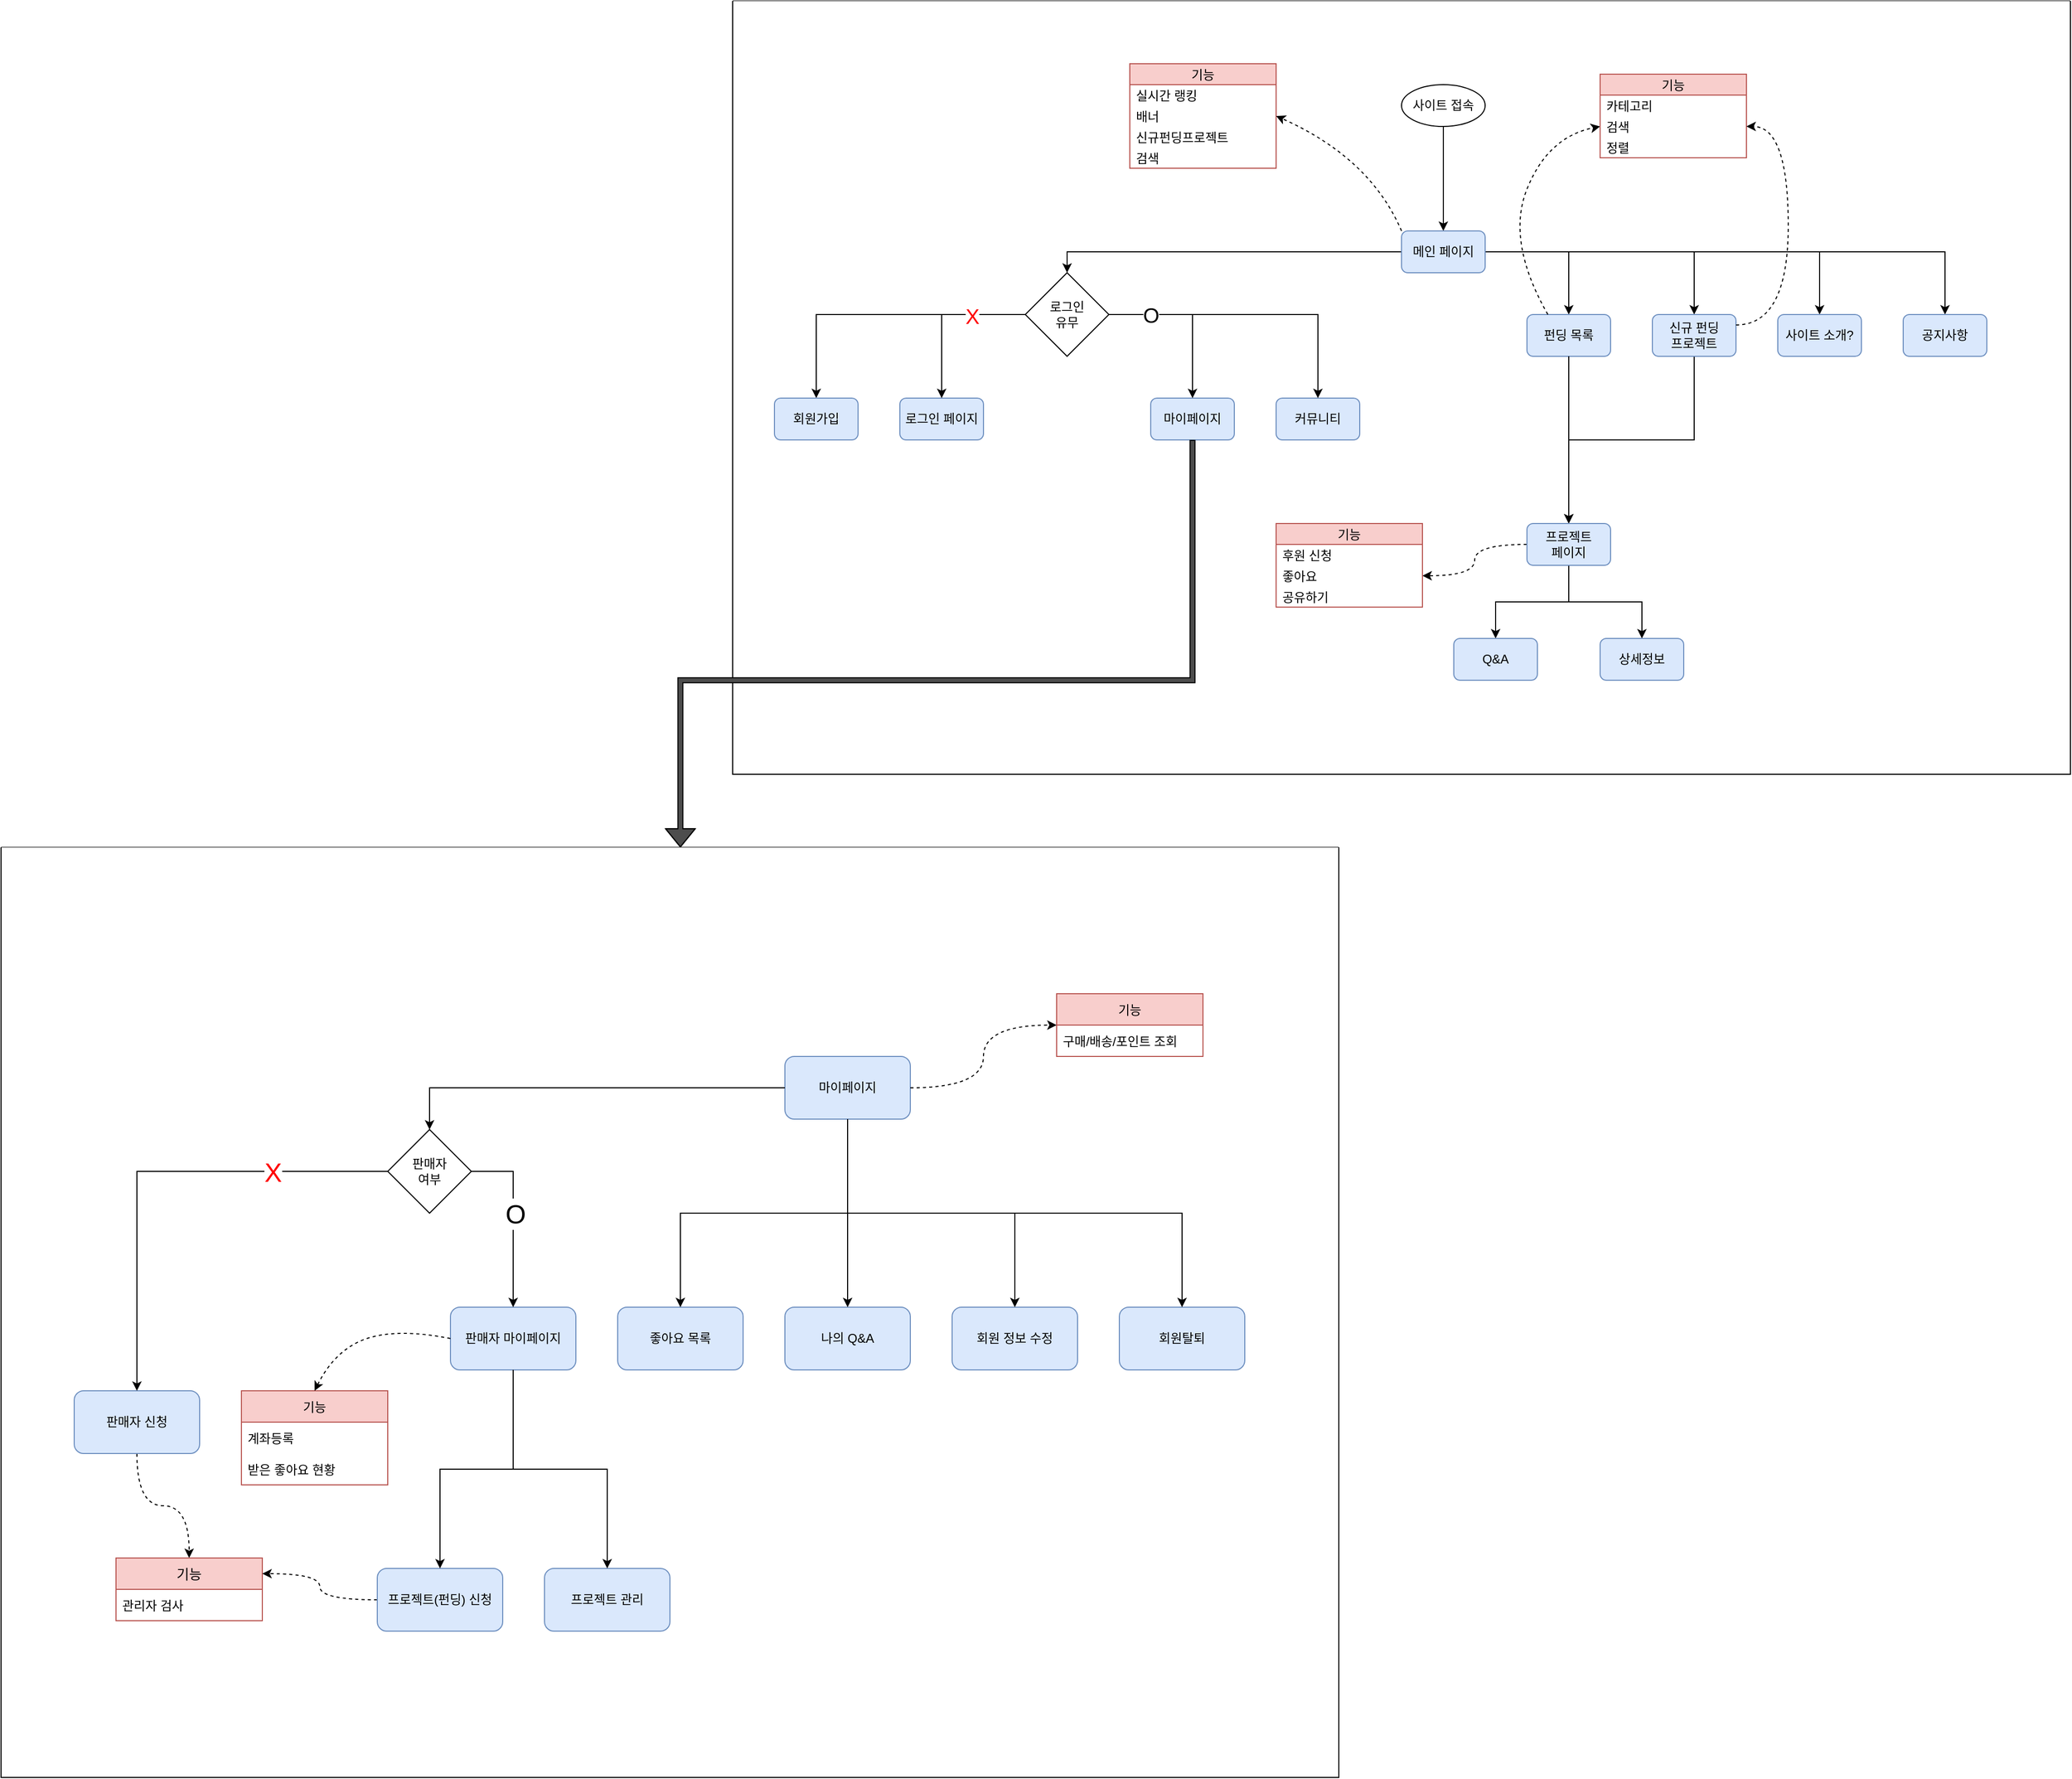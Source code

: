 <mxfile version="17.4.3" type="github">
  <diagram id="C5RBs43oDa-KdzZeNtuy" name="Page-1">
    <mxGraphModel dx="2222" dy="1239" grid="1" gridSize="10" guides="1" tooltips="1" connect="1" arrows="1" fold="1" page="0" pageScale="1" pageWidth="827" pageHeight="1169" math="0" shadow="0">
      <root>
        <mxCell id="WIyWlLk6GJQsqaUBKTNV-0" />
        <mxCell id="WIyWlLk6GJQsqaUBKTNV-1" parent="WIyWlLk6GJQsqaUBKTNV-0" />
        <mxCell id="LVHmEP1wuOwJt7Tg6OT3-13" value="" style="swimlane;startSize=0;swimlaneFillColor=default;" parent="WIyWlLk6GJQsqaUBKTNV-1" vertex="1">
          <mxGeometry x="-80" y="-210" width="1280" height="740" as="geometry">
            <mxRectangle width="50" height="40" as="alternateBounds" />
          </mxGeometry>
        </mxCell>
        <mxCell id="TFoFpKyex_mGpCQr0z2i-4" value="로그인 페이지" style="rounded=1;whiteSpace=wrap;html=1;fontFamily=Helvetica;fontSize=12;fillColor=#dae8fc;strokeColor=#6c8ebf;" parent="LVHmEP1wuOwJt7Tg6OT3-13" vertex="1">
          <mxGeometry x="160" y="380" width="80" height="40" as="geometry" />
        </mxCell>
        <mxCell id="ablvSvCCow3iUMbK2iKx-5" style="edgeStyle=orthogonalEdgeStyle;rounded=0;orthogonalLoop=1;jettySize=auto;html=1;exitX=0;exitY=0.5;exitDx=0;exitDy=0;entryX=0.5;entryY=0;entryDx=0;entryDy=0;" parent="LVHmEP1wuOwJt7Tg6OT3-13" source="TFoFpKyex_mGpCQr0z2i-6" target="ablvSvCCow3iUMbK2iKx-4" edge="1">
          <mxGeometry relative="1" as="geometry">
            <mxPoint x="320" y="220" as="targetPoint" />
          </mxGeometry>
        </mxCell>
        <mxCell id="ablvSvCCow3iUMbK2iKx-37" style="edgeStyle=orthogonalEdgeStyle;rounded=0;orthogonalLoop=1;jettySize=auto;html=1;exitX=1;exitY=0.5;exitDx=0;exitDy=0;" parent="LVHmEP1wuOwJt7Tg6OT3-13" source="TFoFpKyex_mGpCQr0z2i-6" target="ru8gIQDLFA-sraK7q3Yt-1" edge="1">
          <mxGeometry relative="1" as="geometry" />
        </mxCell>
        <mxCell id="ablvSvCCow3iUMbK2iKx-38" style="edgeStyle=orthogonalEdgeStyle;rounded=0;orthogonalLoop=1;jettySize=auto;html=1;exitX=1;exitY=0.5;exitDx=0;exitDy=0;" parent="LVHmEP1wuOwJt7Tg6OT3-13" source="TFoFpKyex_mGpCQr0z2i-6" target="ablvSvCCow3iUMbK2iKx-0" edge="1">
          <mxGeometry relative="1" as="geometry" />
        </mxCell>
        <mxCell id="ablvSvCCow3iUMbK2iKx-39" style="edgeStyle=orthogonalEdgeStyle;rounded=0;orthogonalLoop=1;jettySize=auto;html=1;exitX=1;exitY=0.5;exitDx=0;exitDy=0;entryX=0.5;entryY=0;entryDx=0;entryDy=0;" parent="LVHmEP1wuOwJt7Tg6OT3-13" source="TFoFpKyex_mGpCQr0z2i-6" target="ru8gIQDLFA-sraK7q3Yt-0" edge="1">
          <mxGeometry relative="1" as="geometry">
            <mxPoint x="1039.941" y="300" as="targetPoint" />
          </mxGeometry>
        </mxCell>
        <mxCell id="ablvSvCCow3iUMbK2iKx-25" style="edgeStyle=orthogonalEdgeStyle;rounded=0;orthogonalLoop=1;jettySize=auto;html=1;exitX=0.5;exitY=1;exitDx=0;exitDy=0;" parent="LVHmEP1wuOwJt7Tg6OT3-13" source="TFoFpKyex_mGpCQr0z2i-7" target="TFoFpKyex_mGpCQr0z2i-6" edge="1">
          <mxGeometry relative="1" as="geometry" />
        </mxCell>
        <mxCell id="TFoFpKyex_mGpCQr0z2i-7" value="사이트 접속" style="ellipse;whiteSpace=wrap;html=1;fontFamily=Helvetica;fontSize=12;" parent="LVHmEP1wuOwJt7Tg6OT3-13" vertex="1">
          <mxGeometry x="640" y="80" width="80" height="40" as="geometry" />
        </mxCell>
        <mxCell id="TFoFpKyex_mGpCQr0z2i-48" value="커뮤니티" style="rounded=1;whiteSpace=wrap;html=1;fontFamily=Helvetica;fontSize=12;fillColor=#dae8fc;strokeColor=#6c8ebf;" parent="LVHmEP1wuOwJt7Tg6OT3-13" vertex="1">
          <mxGeometry x="520" y="380" width="80" height="40" as="geometry" />
        </mxCell>
        <mxCell id="TFoFpKyex_mGpCQr0z2i-49" style="edgeStyle=orthogonalEdgeStyle;rounded=0;orthogonalLoop=1;jettySize=auto;html=1;exitX=0.5;exitY=1;exitDx=0;exitDy=0;fontFamily=Helvetica;fontSize=12;" parent="LVHmEP1wuOwJt7Tg6OT3-13" edge="1">
          <mxGeometry relative="1" as="geometry">
            <mxPoint x="80" y="420" as="sourcePoint" />
            <mxPoint x="80" y="420" as="targetPoint" />
          </mxGeometry>
        </mxCell>
        <mxCell id="ru8gIQDLFA-sraK7q3Yt-1" value="펀딩 목록" style="rounded=1;whiteSpace=wrap;html=1;fillColor=#dae8fc;strokeColor=#6c8ebf;" parent="LVHmEP1wuOwJt7Tg6OT3-13" vertex="1">
          <mxGeometry x="760" y="300" width="80" height="40" as="geometry" />
        </mxCell>
        <mxCell id="ru8gIQDLFA-sraK7q3Yt-2" value="마이페이지" style="rounded=1;whiteSpace=wrap;html=1;fillColor=#dae8fc;strokeColor=#6c8ebf;" parent="LVHmEP1wuOwJt7Tg6OT3-13" vertex="1">
          <mxGeometry x="400" y="380" width="80" height="40" as="geometry" />
        </mxCell>
        <mxCell id="ablvSvCCow3iUMbK2iKx-28" style="edgeStyle=orthogonalEdgeStyle;rounded=0;orthogonalLoop=1;jettySize=auto;html=1;exitX=0.5;exitY=1;exitDx=0;exitDy=0;" parent="LVHmEP1wuOwJt7Tg6OT3-13" source="ablvSvCCow3iUMbK2iKx-0" target="TFoFpKyex_mGpCQr0z2i-47" edge="1">
          <mxGeometry relative="1" as="geometry" />
        </mxCell>
        <mxCell id="ablvSvCCow3iUMbK2iKx-0" value="신규 펀딩&lt;br&gt;프로젝트" style="rounded=1;whiteSpace=wrap;html=1;fillColor=#dae8fc;strokeColor=#6c8ebf;" parent="LVHmEP1wuOwJt7Tg6OT3-13" vertex="1">
          <mxGeometry x="880" y="300" width="80" height="40" as="geometry" />
        </mxCell>
        <mxCell id="ablvSvCCow3iUMbK2iKx-30" style="edgeStyle=orthogonalEdgeStyle;rounded=0;orthogonalLoop=1;jettySize=auto;html=1;exitX=1;exitY=0.5;exitDx=0;exitDy=0;" parent="LVHmEP1wuOwJt7Tg6OT3-13" source="ablvSvCCow3iUMbK2iKx-4" target="ru8gIQDLFA-sraK7q3Yt-2" edge="1">
          <mxGeometry relative="1" as="geometry" />
        </mxCell>
        <mxCell id="ablvSvCCow3iUMbK2iKx-31" style="edgeStyle=orthogonalEdgeStyle;rounded=0;orthogonalLoop=1;jettySize=auto;html=1;exitX=1;exitY=0.5;exitDx=0;exitDy=0;" parent="LVHmEP1wuOwJt7Tg6OT3-13" source="ablvSvCCow3iUMbK2iKx-4" target="TFoFpKyex_mGpCQr0z2i-48" edge="1">
          <mxGeometry relative="1" as="geometry" />
        </mxCell>
        <mxCell id="ablvSvCCow3iUMbK2iKx-32" value="O" style="edgeLabel;html=1;align=center;verticalAlign=middle;resizable=0;points=[];fontSize=20;" parent="ablvSvCCow3iUMbK2iKx-31" vertex="1" connectable="0">
          <mxGeometry x="-0.721" y="4" relative="1" as="geometry">
            <mxPoint x="1" y="4" as="offset" />
          </mxGeometry>
        </mxCell>
        <mxCell id="ablvSvCCow3iUMbK2iKx-34" style="edgeStyle=orthogonalEdgeStyle;rounded=0;orthogonalLoop=1;jettySize=auto;html=1;exitX=0;exitY=0.5;exitDx=0;exitDy=0;entryX=0.5;entryY=0;entryDx=0;entryDy=0;" parent="LVHmEP1wuOwJt7Tg6OT3-13" source="ablvSvCCow3iUMbK2iKx-4" target="TFoFpKyex_mGpCQr0z2i-2" edge="1">
          <mxGeometry relative="1" as="geometry">
            <mxPoint x="80" y="380" as="targetPoint" />
          </mxGeometry>
        </mxCell>
        <mxCell id="ablvSvCCow3iUMbK2iKx-35" style="edgeStyle=orthogonalEdgeStyle;rounded=0;orthogonalLoop=1;jettySize=auto;html=1;exitX=0;exitY=0.5;exitDx=0;exitDy=0;" parent="LVHmEP1wuOwJt7Tg6OT3-13" source="ablvSvCCow3iUMbK2iKx-4" target="TFoFpKyex_mGpCQr0z2i-4" edge="1">
          <mxGeometry relative="1" as="geometry">
            <mxPoint x="200" y="380" as="targetPoint" />
          </mxGeometry>
        </mxCell>
        <mxCell id="ablvSvCCow3iUMbK2iKx-36" value="X" style="edgeLabel;html=1;align=center;verticalAlign=middle;resizable=0;points=[];fontSize=20;fontColor=#FF0000;" parent="ablvSvCCow3iUMbK2iKx-35" vertex="1" connectable="0">
          <mxGeometry x="-0.362" y="1" relative="1" as="geometry">
            <mxPoint as="offset" />
          </mxGeometry>
        </mxCell>
        <mxCell id="ablvSvCCow3iUMbK2iKx-4" value="로그인&lt;br&gt;유무" style="rhombus;whiteSpace=wrap;html=1;" parent="LVHmEP1wuOwJt7Tg6OT3-13" vertex="1">
          <mxGeometry x="280" y="260" width="80" height="80" as="geometry" />
        </mxCell>
        <mxCell id="ablvSvCCow3iUMbK2iKx-27" value="" style="endArrow=classic;html=1;rounded=0;" parent="LVHmEP1wuOwJt7Tg6OT3-13" source="ru8gIQDLFA-sraK7q3Yt-1" target="TFoFpKyex_mGpCQr0z2i-47" edge="1">
          <mxGeometry width="50" height="50" relative="1" as="geometry">
            <mxPoint x="620" y="490" as="sourcePoint" />
            <mxPoint x="670" y="440" as="targetPoint" />
          </mxGeometry>
        </mxCell>
        <mxCell id="h0dkJCLv4vn6OwPPe1Ix-5" value="" style="edgeStyle=orthogonalEdgeStyle;rounded=0;orthogonalLoop=1;jettySize=auto;html=1;entryX=0.5;entryY=0;entryDx=0;entryDy=0;" parent="LVHmEP1wuOwJt7Tg6OT3-13" source="TFoFpKyex_mGpCQr0z2i-6" target="h0dkJCLv4vn6OwPPe1Ix-4" edge="1">
          <mxGeometry relative="1" as="geometry">
            <mxPoint x="1160" y="300" as="targetPoint" />
          </mxGeometry>
        </mxCell>
        <mxCell id="TFoFpKyex_mGpCQr0z2i-6" value="메인 페이지" style="rounded=1;whiteSpace=wrap;html=1;fontFamily=Helvetica;fontSize=12;fillColor=#dae8fc;strokeColor=#6c8ebf;" parent="LVHmEP1wuOwJt7Tg6OT3-13" vertex="1">
          <mxGeometry x="640" y="220" width="80" height="40" as="geometry" />
        </mxCell>
        <mxCell id="BleKba01Y9FsckT0XKlY-7" style="edgeStyle=orthogonalEdgeStyle;orthogonalLoop=1;jettySize=auto;html=1;exitX=0;exitY=0.5;exitDx=0;exitDy=0;entryX=1;entryY=0.5;entryDx=0;entryDy=0;curved=1;dashed=1;" parent="LVHmEP1wuOwJt7Tg6OT3-13" source="TFoFpKyex_mGpCQr0z2i-47" target="BleKba01Y9FsckT0XKlY-4" edge="1">
          <mxGeometry relative="1" as="geometry" />
        </mxCell>
        <mxCell id="-jMlobWcgN1Pwo5BUIlO-1" value="" style="edgeStyle=orthogonalEdgeStyle;rounded=0;orthogonalLoop=1;jettySize=auto;html=1;" parent="LVHmEP1wuOwJt7Tg6OT3-13" source="TFoFpKyex_mGpCQr0z2i-47" target="-jMlobWcgN1Pwo5BUIlO-0" edge="1">
          <mxGeometry relative="1" as="geometry" />
        </mxCell>
        <mxCell id="-jMlobWcgN1Pwo5BUIlO-4" style="edgeStyle=orthogonalEdgeStyle;rounded=0;orthogonalLoop=1;jettySize=auto;html=1;exitX=0.5;exitY=1;exitDx=0;exitDy=0;" parent="LVHmEP1wuOwJt7Tg6OT3-13" source="TFoFpKyex_mGpCQr0z2i-47" target="-jMlobWcgN1Pwo5BUIlO-2" edge="1">
          <mxGeometry relative="1" as="geometry" />
        </mxCell>
        <mxCell id="TFoFpKyex_mGpCQr0z2i-47" value="프로젝트&lt;br&gt;페이지" style="rounded=1;whiteSpace=wrap;html=1;fontFamily=Helvetica;fontSize=12;fillColor=#dae8fc;strokeColor=#6c8ebf;" parent="LVHmEP1wuOwJt7Tg6OT3-13" vertex="1">
          <mxGeometry x="760" y="500" width="80" height="40" as="geometry" />
        </mxCell>
        <mxCell id="ru8gIQDLFA-sraK7q3Yt-0" value="사이트 소개?" style="rounded=1;whiteSpace=wrap;html=1;fillColor=#dae8fc;strokeColor=#6c8ebf;" parent="LVHmEP1wuOwJt7Tg6OT3-13" vertex="1">
          <mxGeometry x="1000" y="300" width="80" height="40" as="geometry" />
        </mxCell>
        <mxCell id="TFoFpKyex_mGpCQr0z2i-2" value="회원가입" style="rounded=1;whiteSpace=wrap;html=1;fontFamily=Helvetica;fontSize=12;fillColor=#dae8fc;strokeColor=#6c8ebf;" parent="LVHmEP1wuOwJt7Tg6OT3-13" vertex="1">
          <mxGeometry x="40" y="380" width="80" height="40" as="geometry" />
        </mxCell>
        <mxCell id="h0dkJCLv4vn6OwPPe1Ix-4" value="공지사항" style="whiteSpace=wrap;html=1;rounded=1;fillColor=#dae8fc;strokeColor=#6c8ebf;" parent="LVHmEP1wuOwJt7Tg6OT3-13" vertex="1">
          <mxGeometry x="1120" y="300" width="80" height="40" as="geometry" />
        </mxCell>
        <mxCell id="h0dkJCLv4vn6OwPPe1Ix-14" value="기능" style="swimlane;fontStyle=0;childLayout=stackLayout;horizontal=1;startSize=20;horizontalStack=0;resizeParent=1;resizeParentMax=0;resizeLast=0;collapsible=1;marginBottom=0;swimlaneLine=1;glass=0;rounded=0;shadow=0;sketch=0;fillColor=#f8cecc;strokeColor=#b85450;" parent="LVHmEP1wuOwJt7Tg6OT3-13" vertex="1">
          <mxGeometry x="380" y="60" width="140" height="100" as="geometry" />
        </mxCell>
        <mxCell id="h0dkJCLv4vn6OwPPe1Ix-15" value="실시간 랭킹" style="text;strokeColor=none;fillColor=none;align=left;verticalAlign=middle;spacingLeft=4;spacingRight=4;overflow=hidden;points=[[0,0.5],[1,0.5]];portConstraint=eastwest;rotatable=0;" parent="h0dkJCLv4vn6OwPPe1Ix-14" vertex="1">
          <mxGeometry y="20" width="140" height="20" as="geometry" />
        </mxCell>
        <mxCell id="h0dkJCLv4vn6OwPPe1Ix-16" value="배너" style="text;strokeColor=none;fillColor=none;align=left;verticalAlign=middle;spacingLeft=4;spacingRight=4;overflow=hidden;points=[[0,0.5],[1,0.5]];portConstraint=eastwest;rotatable=0;" parent="h0dkJCLv4vn6OwPPe1Ix-14" vertex="1">
          <mxGeometry y="40" width="140" height="20" as="geometry" />
        </mxCell>
        <mxCell id="h0dkJCLv4vn6OwPPe1Ix-32" value="신규펀딩프로젝트" style="text;strokeColor=none;fillColor=none;align=left;verticalAlign=middle;spacingLeft=4;spacingRight=4;overflow=hidden;points=[[0,0.5],[1,0.5]];portConstraint=eastwest;rotatable=0;" parent="h0dkJCLv4vn6OwPPe1Ix-14" vertex="1">
          <mxGeometry y="60" width="140" height="20" as="geometry" />
        </mxCell>
        <mxCell id="BleKba01Y9FsckT0XKlY-55" value="검색" style="text;strokeColor=none;fillColor=none;align=left;verticalAlign=middle;spacingLeft=4;spacingRight=4;overflow=hidden;points=[[0,0.5],[1,0.5]];portConstraint=eastwest;rotatable=0;" parent="h0dkJCLv4vn6OwPPe1Ix-14" vertex="1">
          <mxGeometry y="80" width="140" height="20" as="geometry" />
        </mxCell>
        <mxCell id="BleKba01Y9FsckT0XKlY-0" value="" style="curved=1;endArrow=classic;html=1;rounded=0;exitX=0;exitY=0;exitDx=0;exitDy=0;entryX=1;entryY=0.5;entryDx=0;entryDy=0;dashed=1;" parent="LVHmEP1wuOwJt7Tg6OT3-13" source="TFoFpKyex_mGpCQr0z2i-6" target="h0dkJCLv4vn6OwPPe1Ix-16" edge="1">
          <mxGeometry width="50" height="50" relative="1" as="geometry">
            <mxPoint x="610" y="450" as="sourcePoint" />
            <mxPoint x="660" y="400" as="targetPoint" />
            <Array as="points">
              <mxPoint x="610" y="150" />
            </Array>
          </mxGeometry>
        </mxCell>
        <mxCell id="BleKba01Y9FsckT0XKlY-1" value="기능" style="swimlane;fontStyle=0;childLayout=stackLayout;horizontal=1;startSize=20;horizontalStack=0;resizeParent=1;resizeParentMax=0;resizeLast=0;collapsible=1;marginBottom=0;fillColor=#f8cecc;strokeColor=#b85450;" parent="LVHmEP1wuOwJt7Tg6OT3-13" vertex="1">
          <mxGeometry x="520" y="500" width="140" height="80" as="geometry" />
        </mxCell>
        <mxCell id="BleKba01Y9FsckT0XKlY-2" value="후원 신청" style="text;strokeColor=none;fillColor=none;align=left;verticalAlign=middle;spacingLeft=4;spacingRight=4;overflow=hidden;points=[[0,0.5],[1,0.5]];portConstraint=eastwest;rotatable=0;" parent="BleKba01Y9FsckT0XKlY-1" vertex="1">
          <mxGeometry y="20" width="140" height="20" as="geometry" />
        </mxCell>
        <mxCell id="BleKba01Y9FsckT0XKlY-4" value="좋아요" style="text;strokeColor=none;fillColor=none;align=left;verticalAlign=middle;spacingLeft=4;spacingRight=4;overflow=hidden;points=[[0,0.5],[1,0.5]];portConstraint=eastwest;rotatable=0;" parent="BleKba01Y9FsckT0XKlY-1" vertex="1">
          <mxGeometry y="40" width="140" height="20" as="geometry" />
        </mxCell>
        <mxCell id="BleKba01Y9FsckT0XKlY-6" value="공유하기" style="text;strokeColor=none;fillColor=none;align=left;verticalAlign=middle;spacingLeft=4;spacingRight=4;overflow=hidden;points=[[0,0.5],[1,0.5]];portConstraint=eastwest;rotatable=0;" parent="BleKba01Y9FsckT0XKlY-1" vertex="1">
          <mxGeometry y="60" width="140" height="20" as="geometry" />
        </mxCell>
        <mxCell id="-jMlobWcgN1Pwo5BUIlO-0" value="Q&amp;amp;A" style="whiteSpace=wrap;html=1;rounded=1;fillColor=#dae8fc;strokeColor=#6c8ebf;" parent="LVHmEP1wuOwJt7Tg6OT3-13" vertex="1">
          <mxGeometry x="690" y="610" width="80" height="40" as="geometry" />
        </mxCell>
        <mxCell id="-jMlobWcgN1Pwo5BUIlO-2" value="상세정보" style="whiteSpace=wrap;html=1;rounded=1;fillColor=#dae8fc;strokeColor=#6c8ebf;" parent="LVHmEP1wuOwJt7Tg6OT3-13" vertex="1">
          <mxGeometry x="830" y="610" width="80" height="40" as="geometry" />
        </mxCell>
        <mxCell id="BleKba01Y9FsckT0XKlY-48" value="" style="group" parent="WIyWlLk6GJQsqaUBKTNV-1" vertex="1" connectable="0">
          <mxGeometry x="-780" y="600" width="1340" height="890" as="geometry" />
        </mxCell>
        <mxCell id="BleKba01Y9FsckT0XKlY-47" value="" style="swimlane;startSize=0;rounded=0;swimlaneFillColor=default;" parent="BleKba01Y9FsckT0XKlY-48" vertex="1">
          <mxGeometry width="1280" height="890" as="geometry" />
        </mxCell>
        <mxCell id="BleKba01Y9FsckT0XKlY-61" style="edgeStyle=orthogonalEdgeStyle;curved=1;orthogonalLoop=1;jettySize=auto;html=1;exitX=0.5;exitY=1;exitDx=0;exitDy=0;shadow=0;dashed=1;fontSize=12;fontColor=#000000;startArrow=none;startFill=0;endArrow=classic;endFill=1;strokeColor=#000000;fillColor=#4D4D4D;" parent="BleKba01Y9FsckT0XKlY-47" source="BleKba01Y9FsckT0XKlY-8" target="BleKba01Y9FsckT0XKlY-57" edge="1">
          <mxGeometry relative="1" as="geometry" />
        </mxCell>
        <mxCell id="BleKba01Y9FsckT0XKlY-8" value="판매자 신청" style="rounded=1;whiteSpace=wrap;html=1;fillColor=#dae8fc;strokeColor=#6c8ebf;" parent="BleKba01Y9FsckT0XKlY-47" vertex="1">
          <mxGeometry x="70" y="520" width="120" height="60" as="geometry" />
        </mxCell>
        <mxCell id="BleKba01Y9FsckT0XKlY-37" value="기능" style="swimlane;fontStyle=0;childLayout=stackLayout;horizontal=1;startSize=30;horizontalStack=0;resizeParent=1;resizeParentMax=0;resizeLast=0;collapsible=1;marginBottom=0;rounded=0;fillColor=#f8cecc;strokeColor=#b85450;" parent="BleKba01Y9FsckT0XKlY-47" vertex="1">
          <mxGeometry x="230" y="520" width="140" height="90" as="geometry">
            <mxRectangle x="160" y="650" width="60" height="30" as="alternateBounds" />
          </mxGeometry>
        </mxCell>
        <mxCell id="BleKba01Y9FsckT0XKlY-38" value="계좌등록" style="text;strokeColor=none;fillColor=none;align=left;verticalAlign=middle;spacingLeft=4;spacingRight=4;overflow=hidden;points=[[0,0.5],[1,0.5]];portConstraint=eastwest;rotatable=0;rounded=0;" parent="BleKba01Y9FsckT0XKlY-37" vertex="1">
          <mxGeometry y="30" width="140" height="30" as="geometry" />
        </mxCell>
        <mxCell id="BleKba01Y9FsckT0XKlY-39" value="받은 좋아요 현황" style="text;strokeColor=none;fillColor=none;align=left;verticalAlign=middle;spacingLeft=4;spacingRight=4;overflow=hidden;points=[[0,0.5],[1,0.5]];portConstraint=eastwest;rotatable=0;rounded=0;" parent="BleKba01Y9FsckT0XKlY-37" vertex="1">
          <mxGeometry y="60" width="140" height="30" as="geometry" />
        </mxCell>
        <mxCell id="BleKba01Y9FsckT0XKlY-57" value="기능" style="swimlane;fontStyle=0;childLayout=stackLayout;horizontal=1;startSize=30;horizontalStack=0;resizeParent=1;resizeParentMax=0;resizeLast=0;collapsible=1;marginBottom=0;rounded=0;fontSize=13;fillColor=#f8cecc;strokeColor=#b85450;" parent="BleKba01Y9FsckT0XKlY-47" vertex="1">
          <mxGeometry x="110" y="680" width="140" height="60" as="geometry" />
        </mxCell>
        <mxCell id="BleKba01Y9FsckT0XKlY-60" value="관리자 검사" style="text;strokeColor=none;fillColor=none;align=left;verticalAlign=middle;spacingLeft=4;spacingRight=4;overflow=hidden;points=[[0,0.5],[1,0.5]];portConstraint=eastwest;rotatable=0;rounded=0;fontSize=12;fontColor=#000000;" parent="BleKba01Y9FsckT0XKlY-57" vertex="1">
          <mxGeometry y="30" width="140" height="30" as="geometry" />
        </mxCell>
        <mxCell id="h0dkJCLv4vn6OwPPe1Ix-3" value="마이페이지" style="rounded=1;whiteSpace=wrap;html=1;fillColor=#dae8fc;strokeColor=#6c8ebf;" parent="BleKba01Y9FsckT0XKlY-48" vertex="1">
          <mxGeometry x="750" y="200" width="120" height="60" as="geometry" />
        </mxCell>
        <mxCell id="BleKba01Y9FsckT0XKlY-9" value="판매자 마이페이지" style="rounded=1;whiteSpace=wrap;html=1;fillColor=#dae8fc;strokeColor=#6c8ebf;" parent="BleKba01Y9FsckT0XKlY-48" vertex="1">
          <mxGeometry x="430" y="440" width="120" height="60" as="geometry" />
        </mxCell>
        <mxCell id="BleKba01Y9FsckT0XKlY-10" value="좋아요 목록" style="rounded=1;whiteSpace=wrap;html=1;fillColor=#dae8fc;strokeColor=#6c8ebf;" parent="BleKba01Y9FsckT0XKlY-48" vertex="1">
          <mxGeometry x="590" y="440" width="120" height="60" as="geometry" />
        </mxCell>
        <mxCell id="BleKba01Y9FsckT0XKlY-23" style="edgeStyle=orthogonalEdgeStyle;rounded=0;orthogonalLoop=1;jettySize=auto;html=1;exitX=0.5;exitY=1;exitDx=0;exitDy=0;strokeColor=default;" parent="BleKba01Y9FsckT0XKlY-48" source="h0dkJCLv4vn6OwPPe1Ix-3" target="BleKba01Y9FsckT0XKlY-10" edge="1">
          <mxGeometry relative="1" as="geometry" />
        </mxCell>
        <mxCell id="BleKba01Y9FsckT0XKlY-11" value="회원탈퇴" style="rounded=1;whiteSpace=wrap;html=1;fillColor=#dae8fc;strokeColor=#6c8ebf;" parent="BleKba01Y9FsckT0XKlY-48" vertex="1">
          <mxGeometry x="1070" y="440" width="120" height="60" as="geometry" />
        </mxCell>
        <mxCell id="BleKba01Y9FsckT0XKlY-26" style="edgeStyle=orthogonalEdgeStyle;rounded=0;orthogonalLoop=1;jettySize=auto;html=1;exitX=0.5;exitY=1;exitDx=0;exitDy=0;strokeColor=default;" parent="BleKba01Y9FsckT0XKlY-48" source="h0dkJCLv4vn6OwPPe1Ix-3" target="BleKba01Y9FsckT0XKlY-11" edge="1">
          <mxGeometry relative="1" as="geometry" />
        </mxCell>
        <mxCell id="BleKba01Y9FsckT0XKlY-12" value="나의 Q&amp;amp;A" style="rounded=1;whiteSpace=wrap;html=1;fillColor=#dae8fc;strokeColor=#6c8ebf;" parent="BleKba01Y9FsckT0XKlY-48" vertex="1">
          <mxGeometry x="750" y="440" width="120" height="60" as="geometry" />
        </mxCell>
        <mxCell id="BleKba01Y9FsckT0XKlY-24" style="edgeStyle=orthogonalEdgeStyle;rounded=0;orthogonalLoop=1;jettySize=auto;html=1;exitX=0.5;exitY=1;exitDx=0;exitDy=0;strokeColor=default;" parent="BleKba01Y9FsckT0XKlY-48" source="h0dkJCLv4vn6OwPPe1Ix-3" target="BleKba01Y9FsckT0XKlY-12" edge="1">
          <mxGeometry relative="1" as="geometry" />
        </mxCell>
        <mxCell id="BleKba01Y9FsckT0XKlY-13" value="회원 정보 수정" style="rounded=1;whiteSpace=wrap;html=1;fillColor=#dae8fc;strokeColor=#6c8ebf;" parent="BleKba01Y9FsckT0XKlY-48" vertex="1">
          <mxGeometry x="910" y="440" width="120" height="60" as="geometry" />
        </mxCell>
        <mxCell id="BleKba01Y9FsckT0XKlY-25" style="edgeStyle=orthogonalEdgeStyle;rounded=0;orthogonalLoop=1;jettySize=auto;html=1;exitX=0.5;exitY=1;exitDx=0;exitDy=0;entryX=0.5;entryY=0;entryDx=0;entryDy=0;strokeColor=default;" parent="BleKba01Y9FsckT0XKlY-48" source="h0dkJCLv4vn6OwPPe1Ix-3" target="BleKba01Y9FsckT0XKlY-13" edge="1">
          <mxGeometry relative="1" as="geometry" />
        </mxCell>
        <mxCell id="BleKba01Y9FsckT0XKlY-19" style="edgeStyle=orthogonalEdgeStyle;rounded=0;orthogonalLoop=1;jettySize=auto;html=1;exitX=0;exitY=0.5;exitDx=0;exitDy=0;strokeColor=default;" parent="BleKba01Y9FsckT0XKlY-48" source="BleKba01Y9FsckT0XKlY-17" target="BleKba01Y9FsckT0XKlY-8" edge="1">
          <mxGeometry relative="1" as="geometry" />
        </mxCell>
        <mxCell id="BleKba01Y9FsckT0XKlY-21" value="X" style="edgeLabel;html=1;align=center;verticalAlign=middle;resizable=0;points=[];fontSize=25;fontColor=#FF0000;" parent="BleKba01Y9FsckT0XKlY-19" vertex="1" connectable="0">
          <mxGeometry x="0.004" y="2" relative="1" as="geometry">
            <mxPoint x="116" y="-2" as="offset" />
          </mxGeometry>
        </mxCell>
        <mxCell id="BleKba01Y9FsckT0XKlY-20" style="edgeStyle=orthogonalEdgeStyle;rounded=0;orthogonalLoop=1;jettySize=auto;html=1;exitX=1;exitY=0.5;exitDx=0;exitDy=0;strokeColor=default;" parent="BleKba01Y9FsckT0XKlY-48" source="BleKba01Y9FsckT0XKlY-17" target="BleKba01Y9FsckT0XKlY-9" edge="1">
          <mxGeometry relative="1" as="geometry" />
        </mxCell>
        <mxCell id="BleKba01Y9FsckT0XKlY-22" value="O" style="edgeLabel;html=1;align=center;verticalAlign=middle;resizable=0;points=[];fontSize=25;" parent="BleKba01Y9FsckT0XKlY-20" vertex="1" connectable="0">
          <mxGeometry x="-0.051" y="2" relative="1" as="geometry">
            <mxPoint y="-1" as="offset" />
          </mxGeometry>
        </mxCell>
        <mxCell id="BleKba01Y9FsckT0XKlY-17" value="판매자&lt;br&gt;여부" style="rhombus;whiteSpace=wrap;html=1;rounded=0;" parent="BleKba01Y9FsckT0XKlY-48" vertex="1">
          <mxGeometry x="370" y="270" width="80" height="80" as="geometry" />
        </mxCell>
        <mxCell id="BleKba01Y9FsckT0XKlY-18" value="" style="edgeStyle=orthogonalEdgeStyle;rounded=0;orthogonalLoop=1;jettySize=auto;html=1;strokeColor=default;" parent="BleKba01Y9FsckT0XKlY-48" source="h0dkJCLv4vn6OwPPe1Ix-3" target="BleKba01Y9FsckT0XKlY-17" edge="1">
          <mxGeometry relative="1" as="geometry" />
        </mxCell>
        <mxCell id="BleKba01Y9FsckT0XKlY-27" value="기능" style="swimlane;fontStyle=0;childLayout=stackLayout;horizontal=1;startSize=30;horizontalStack=0;resizeParent=1;resizeParentMax=0;resizeLast=0;collapsible=1;marginBottom=0;rounded=0;fillColor=#f8cecc;strokeColor=#b85450;" parent="BleKba01Y9FsckT0XKlY-48" vertex="1">
          <mxGeometry x="1010" y="140" width="140" height="60" as="geometry" />
        </mxCell>
        <mxCell id="BleKba01Y9FsckT0XKlY-28" value="구매/배송/포인트 조회" style="text;strokeColor=none;fillColor=none;align=left;verticalAlign=middle;spacingLeft=4;spacingRight=4;overflow=hidden;points=[[0,0.5],[1,0.5]];portConstraint=eastwest;rotatable=0;rounded=0;" parent="BleKba01Y9FsckT0XKlY-27" vertex="1">
          <mxGeometry y="30" width="140" height="30" as="geometry" />
        </mxCell>
        <mxCell id="BleKba01Y9FsckT0XKlY-31" style="edgeStyle=orthogonalEdgeStyle;orthogonalLoop=1;jettySize=auto;html=1;exitX=1;exitY=0.5;exitDx=0;exitDy=0;strokeColor=default;shadow=0;curved=1;endArrow=classic;endFill=1;startArrow=none;startFill=0;entryX=0;entryY=0.5;entryDx=0;entryDy=0;dashed=1;" parent="BleKba01Y9FsckT0XKlY-48" source="h0dkJCLv4vn6OwPPe1Ix-3" target="BleKba01Y9FsckT0XKlY-27" edge="1">
          <mxGeometry relative="1" as="geometry">
            <mxPoint x="980" y="180" as="targetPoint" />
          </mxGeometry>
        </mxCell>
        <mxCell id="BleKba01Y9FsckT0XKlY-62" style="edgeStyle=orthogonalEdgeStyle;curved=1;orthogonalLoop=1;jettySize=auto;html=1;exitX=0;exitY=0.5;exitDx=0;exitDy=0;entryX=1;entryY=0.25;entryDx=0;entryDy=0;shadow=0;dashed=1;fontSize=12;fontColor=#000000;startArrow=none;startFill=0;endArrow=classic;endFill=1;strokeColor=#000000;fillColor=#4D4D4D;" parent="BleKba01Y9FsckT0XKlY-48" source="BleKba01Y9FsckT0XKlY-34" target="BleKba01Y9FsckT0XKlY-57" edge="1">
          <mxGeometry relative="1" as="geometry" />
        </mxCell>
        <mxCell id="BleKba01Y9FsckT0XKlY-34" value="프로젝트(펀딩) 신청" style="whiteSpace=wrap;html=1;rounded=1;fillColor=#dae8fc;strokeColor=#6c8ebf;" parent="BleKba01Y9FsckT0XKlY-48" vertex="1">
          <mxGeometry x="360" y="690" width="120" height="60" as="geometry" />
        </mxCell>
        <mxCell id="BleKba01Y9FsckT0XKlY-42" style="edgeStyle=orthogonalEdgeStyle;rounded=0;orthogonalLoop=1;jettySize=auto;html=1;exitX=0.5;exitY=1;exitDx=0;exitDy=0;shadow=0;startArrow=none;startFill=0;endArrow=classic;endFill=1;strokeColor=default;" parent="BleKba01Y9FsckT0XKlY-48" source="BleKba01Y9FsckT0XKlY-9" target="BleKba01Y9FsckT0XKlY-34" edge="1">
          <mxGeometry relative="1" as="geometry" />
        </mxCell>
        <mxCell id="BleKba01Y9FsckT0XKlY-36" value="프로젝트 관리" style="rounded=1;whiteSpace=wrap;html=1;fillColor=#dae8fc;strokeColor=#6c8ebf;" parent="BleKba01Y9FsckT0XKlY-48" vertex="1">
          <mxGeometry x="520" y="690" width="120" height="60" as="geometry" />
        </mxCell>
        <mxCell id="BleKba01Y9FsckT0XKlY-43" style="edgeStyle=orthogonalEdgeStyle;rounded=0;orthogonalLoop=1;jettySize=auto;html=1;exitX=0.5;exitY=1;exitDx=0;exitDy=0;entryX=0.5;entryY=0;entryDx=0;entryDy=0;shadow=0;startArrow=none;startFill=0;endArrow=classic;endFill=1;strokeColor=default;" parent="BleKba01Y9FsckT0XKlY-48" source="BleKba01Y9FsckT0XKlY-9" target="BleKba01Y9FsckT0XKlY-36" edge="1">
          <mxGeometry relative="1" as="geometry" />
        </mxCell>
        <mxCell id="BleKba01Y9FsckT0XKlY-41" value="" style="curved=1;endArrow=classic;html=1;rounded=0;shadow=0;strokeColor=default;exitX=0;exitY=0.5;exitDx=0;exitDy=0;entryX=0.5;entryY=0;entryDx=0;entryDy=0;dashed=1;" parent="BleKba01Y9FsckT0XKlY-48" source="BleKba01Y9FsckT0XKlY-9" target="BleKba01Y9FsckT0XKlY-37" edge="1">
          <mxGeometry width="50" height="50" relative="1" as="geometry">
            <mxPoint x="750" y="640" as="sourcePoint" />
            <mxPoint x="800" y="590" as="targetPoint" />
            <Array as="points">
              <mxPoint x="380" y="460" />
              <mxPoint x="320" y="480" />
            </Array>
          </mxGeometry>
        </mxCell>
        <mxCell id="BleKba01Y9FsckT0XKlY-49" style="edgeStyle=orthogonalEdgeStyle;orthogonalLoop=1;jettySize=auto;html=1;exitX=0.5;exitY=1;exitDx=0;exitDy=0;shadow=0;startArrow=none;startFill=0;endArrow=classic;endFill=1;strokeColor=#000000;fillColor=#4D4D4D;rounded=0;shape=flexArrow;width=4.706;endSize=5.471;endWidth=22.699;" parent="WIyWlLk6GJQsqaUBKTNV-1" source="ru8gIQDLFA-sraK7q3Yt-2" target="BleKba01Y9FsckT0XKlY-47" edge="1">
          <mxGeometry relative="1" as="geometry">
            <mxPoint x="380" y="580" as="targetPoint" />
            <Array as="points">
              <mxPoint x="360" y="440" />
              <mxPoint x="-130" y="440" />
            </Array>
          </mxGeometry>
        </mxCell>
        <mxCell id="BleKba01Y9FsckT0XKlY-50" value="" style="curved=1;endArrow=classic;html=1;rounded=0;shadow=0;strokeColor=#000000;fillColor=#4D4D4D;entryX=0;entryY=0.5;entryDx=0;entryDy=0;exitX=0.25;exitY=0;exitDx=0;exitDy=0;dashed=1;" parent="WIyWlLk6GJQsqaUBKTNV-1" source="ru8gIQDLFA-sraK7q3Yt-1" target="BleKba01Y9FsckT0XKlY-53" edge="1">
          <mxGeometry width="50" height="50" relative="1" as="geometry">
            <mxPoint x="560" y="120" as="sourcePoint" />
            <mxPoint x="610" y="70" as="targetPoint" />
            <Array as="points">
              <mxPoint x="660" y="20" />
              <mxPoint x="700" y="-80" />
            </Array>
          </mxGeometry>
        </mxCell>
        <mxCell id="BleKba01Y9FsckT0XKlY-51" value="기능" style="swimlane;fontStyle=0;childLayout=stackLayout;horizontal=1;startSize=20;horizontalStack=0;resizeParent=1;resizeParentMax=0;resizeLast=0;collapsible=1;marginBottom=0;rounded=0;fillColor=#f8cecc;strokeColor=#b85450;" parent="WIyWlLk6GJQsqaUBKTNV-1" vertex="1">
          <mxGeometry x="750" y="-140" width="140" height="80" as="geometry" />
        </mxCell>
        <mxCell id="BleKba01Y9FsckT0XKlY-52" value="카테고리" style="text;strokeColor=none;fillColor=none;align=left;verticalAlign=middle;spacingLeft=4;spacingRight=4;overflow=hidden;points=[[0,0.5],[1,0.5]];portConstraint=eastwest;rotatable=0;rounded=0;" parent="BleKba01Y9FsckT0XKlY-51" vertex="1">
          <mxGeometry y="20" width="140" height="20" as="geometry" />
        </mxCell>
        <mxCell id="BleKba01Y9FsckT0XKlY-53" value="검색" style="text;strokeColor=none;fillColor=none;align=left;verticalAlign=middle;spacingLeft=4;spacingRight=4;overflow=hidden;points=[[0,0.5],[1,0.5]];portConstraint=eastwest;rotatable=0;rounded=0;" parent="BleKba01Y9FsckT0XKlY-51" vertex="1">
          <mxGeometry y="40" width="140" height="20" as="geometry" />
        </mxCell>
        <mxCell id="BleKba01Y9FsckT0XKlY-54" value="정렬" style="text;strokeColor=none;fillColor=none;align=left;verticalAlign=middle;spacingLeft=4;spacingRight=4;overflow=hidden;points=[[0,0.5],[1,0.5]];portConstraint=eastwest;rotatable=0;rounded=0;" parent="BleKba01Y9FsckT0XKlY-51" vertex="1">
          <mxGeometry y="60" width="140" height="20" as="geometry" />
        </mxCell>
        <mxCell id="BleKba01Y9FsckT0XKlY-56" style="edgeStyle=orthogonalEdgeStyle;orthogonalLoop=1;jettySize=auto;html=1;exitX=1;exitY=0.25;exitDx=0;exitDy=0;shadow=0;startArrow=none;startFill=0;endArrow=classic;endFill=1;strokeColor=#000000;fillColor=#4D4D4D;curved=1;dashed=1;" parent="WIyWlLk6GJQsqaUBKTNV-1" source="ablvSvCCow3iUMbK2iKx-0" edge="1">
          <mxGeometry relative="1" as="geometry">
            <mxPoint x="890" y="-90" as="targetPoint" />
            <Array as="points">
              <mxPoint x="930" y="100" />
              <mxPoint x="930" y="-90" />
            </Array>
          </mxGeometry>
        </mxCell>
      </root>
    </mxGraphModel>
  </diagram>
</mxfile>
